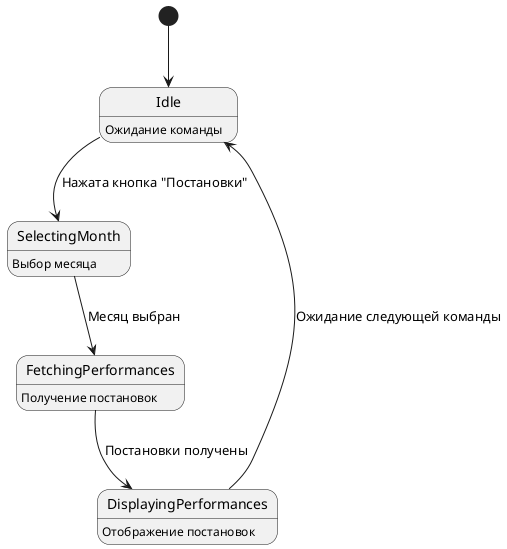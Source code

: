 @startuml
[*] --> Idle

Idle : Ожидание команды
Idle --> SelectingMonth : Нажата кнопка "Постановки"
SelectingMonth : Выбор месяца
SelectingMonth --> FetchingPerformances : Месяц выбран
FetchingPerformances : Получение постановок
FetchingPerformances --> DisplayingPerformances : Постановки получены
DisplayingPerformances : Отображение постановок
DisplayingPerformances --> Idle : Ожидание следующей команды
@enduml
